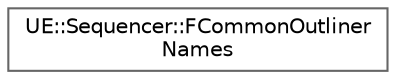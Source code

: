 digraph "Graphical Class Hierarchy"
{
 // INTERACTIVE_SVG=YES
 // LATEX_PDF_SIZE
  bgcolor="transparent";
  edge [fontname=Helvetica,fontsize=10,labelfontname=Helvetica,labelfontsize=10];
  node [fontname=Helvetica,fontsize=10,shape=box,height=0.2,width=0.4];
  rankdir="LR";
  Node0 [id="Node000000",label="UE::Sequencer::FCommonOutliner\lNames",height=0.2,width=0.4,color="grey40", fillcolor="white", style="filled",URL="$d4/dd6/structUE_1_1Sequencer_1_1FCommonOutlinerNames.html",tooltip=" "];
}
